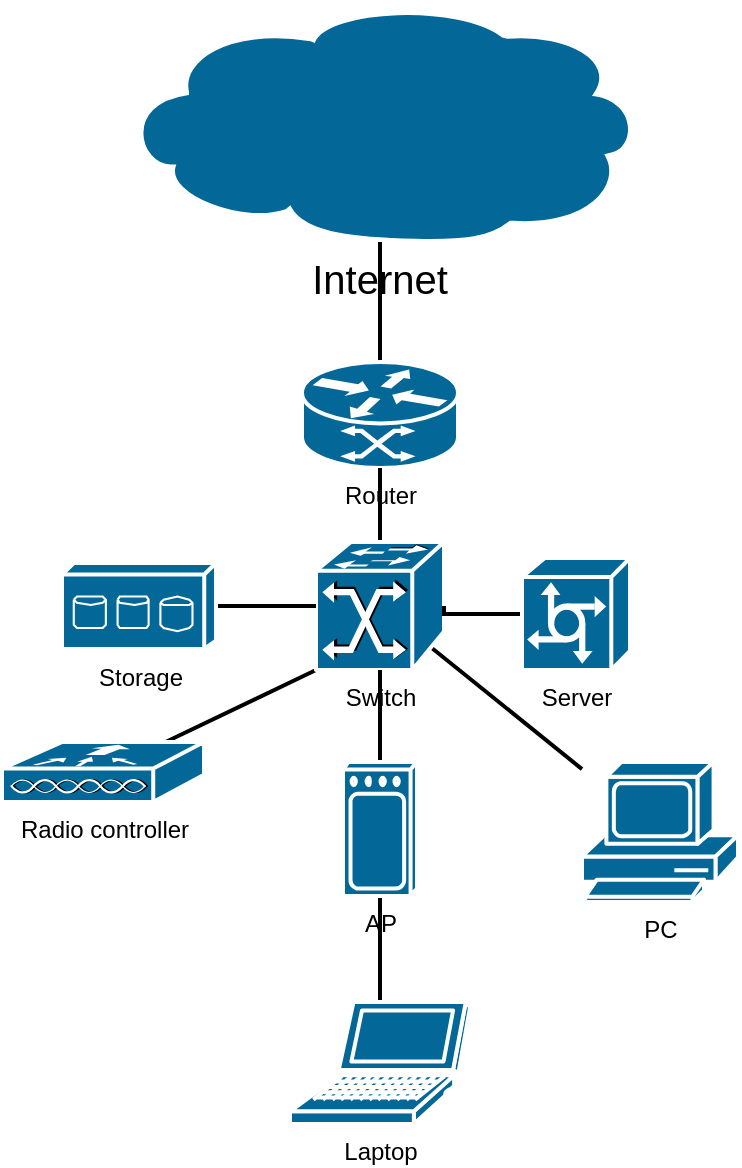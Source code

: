 <mxfile version="17.1.3" type="github">
  <diagram id="qBjELFsrdwZyzsJTaq2A" name="Page-1">
    <mxGraphModel dx="1422" dy="762" grid="1" gridSize="10" guides="1" tooltips="1" connect="1" arrows="1" fold="1" page="1" pageScale="1" pageWidth="850" pageHeight="1100" math="0" shadow="0">
      <root>
        <mxCell id="0" />
        <mxCell id="1" parent="0" />
        <mxCell id="umceRCvuKG1n-gRKPRjH-23" value="&lt;font style=&quot;font-size: 20px&quot;&gt;Internet&lt;/font&gt;" style="shape=mxgraph.cisco.storage.cloud;sketch=0;pointerEvents=1;dashed=0;fillColor=#036897;strokeColor=#ffffff;strokeWidth=2;verticalLabelPosition=bottom;verticalAlign=top;align=center;outlineConnect=0;html=1;whiteSpace=wrap;" vertex="1" parent="1">
          <mxGeometry x="289" y="380" width="260" height="120" as="geometry" />
        </mxCell>
        <mxCell id="umceRCvuKG1n-gRKPRjH-25" style="edgeStyle=orthogonalEdgeStyle;rounded=0;orthogonalLoop=1;jettySize=auto;html=1;exitX=0.5;exitY=0;exitDx=0;exitDy=0;exitPerimeter=0;endArrow=none;endFill=0;strokeWidth=2;" edge="1" parent="1" source="umceRCvuKG1n-gRKPRjH-24" target="umceRCvuKG1n-gRKPRjH-23">
          <mxGeometry relative="1" as="geometry">
            <mxPoint x="429" y="510" as="targetPoint" />
          </mxGeometry>
        </mxCell>
        <mxCell id="umceRCvuKG1n-gRKPRjH-24" value="Router&lt;br&gt;&lt;font style=&quot;font-size: 20px&quot;&gt;&lt;br&gt;&lt;br&gt;&lt;/font&gt;" style="shape=mxgraph.cisco.routers.atm_router;sketch=0;html=1;pointerEvents=1;dashed=0;fillColor=#036897;strokeColor=#ffffff;strokeWidth=2;verticalLabelPosition=bottom;verticalAlign=top;align=center;outlineConnect=0;" vertex="1" parent="1">
          <mxGeometry x="380" y="560" width="78" height="53" as="geometry" />
        </mxCell>
        <mxCell id="umceRCvuKG1n-gRKPRjH-27" style="edgeStyle=orthogonalEdgeStyle;rounded=0;orthogonalLoop=1;jettySize=auto;html=1;exitX=0.5;exitY=0;exitDx=0;exitDy=0;exitPerimeter=0;entryX=0.5;entryY=1;entryDx=0;entryDy=0;entryPerimeter=0;endArrow=none;endFill=0;strokeWidth=2;" edge="1" parent="1" source="umceRCvuKG1n-gRKPRjH-26" target="umceRCvuKG1n-gRKPRjH-24">
          <mxGeometry relative="1" as="geometry" />
        </mxCell>
        <mxCell id="umceRCvuKG1n-gRKPRjH-35" style="edgeStyle=none;rounded=0;orthogonalLoop=1;jettySize=auto;html=1;exitX=0;exitY=1;exitDx=0;exitDy=0;exitPerimeter=0;endArrow=none;endFill=0;strokeWidth=2;" edge="1" parent="1" source="umceRCvuKG1n-gRKPRjH-26" target="umceRCvuKG1n-gRKPRjH-34">
          <mxGeometry relative="1" as="geometry" />
        </mxCell>
        <mxCell id="umceRCvuKG1n-gRKPRjH-37" style="edgeStyle=none;rounded=0;orthogonalLoop=1;jettySize=auto;html=1;exitX=0.895;exitY=0.82;exitDx=0;exitDy=0;exitPerimeter=0;endArrow=none;endFill=0;strokeWidth=2;" edge="1" parent="1" source="umceRCvuKG1n-gRKPRjH-26" target="umceRCvuKG1n-gRKPRjH-36">
          <mxGeometry relative="1" as="geometry" />
        </mxCell>
        <mxCell id="umceRCvuKG1n-gRKPRjH-26" value="Switch&lt;br&gt;" style="shape=mxgraph.cisco.switches.atm_fast_gigabit_etherswitch;sketch=0;html=1;pointerEvents=1;dashed=0;fillColor=#036897;strokeColor=#ffffff;strokeWidth=2;verticalLabelPosition=bottom;verticalAlign=top;align=center;outlineConnect=0;" vertex="1" parent="1">
          <mxGeometry x="387" y="650" width="64" height="64" as="geometry" />
        </mxCell>
        <mxCell id="umceRCvuKG1n-gRKPRjH-31" style="edgeStyle=orthogonalEdgeStyle;rounded=0;orthogonalLoop=1;jettySize=auto;html=1;exitX=1;exitY=0.5;exitDx=0;exitDy=0;exitPerimeter=0;endArrow=none;endFill=0;strokeWidth=2;" edge="1" parent="1" source="umceRCvuKG1n-gRKPRjH-28" target="umceRCvuKG1n-gRKPRjH-26">
          <mxGeometry relative="1" as="geometry" />
        </mxCell>
        <mxCell id="umceRCvuKG1n-gRKPRjH-28" value="Storage" style="shape=mxgraph.cisco.storage.fc_storage;sketch=0;html=1;pointerEvents=1;dashed=0;fillColor=#036897;strokeColor=#ffffff;strokeWidth=2;verticalLabelPosition=bottom;verticalAlign=top;align=center;outlineConnect=0;" vertex="1" parent="1">
          <mxGeometry x="260" y="660.5" width="77" height="43" as="geometry" />
        </mxCell>
        <mxCell id="umceRCvuKG1n-gRKPRjH-33" style="edgeStyle=orthogonalEdgeStyle;rounded=0;orthogonalLoop=1;jettySize=auto;html=1;exitX=0.5;exitY=0;exitDx=0;exitDy=0;exitPerimeter=0;endArrow=none;endFill=0;strokeWidth=2;" edge="1" parent="1" source="umceRCvuKG1n-gRKPRjH-29" target="umceRCvuKG1n-gRKPRjH-26">
          <mxGeometry relative="1" as="geometry" />
        </mxCell>
        <mxCell id="umceRCvuKG1n-gRKPRjH-39" style="edgeStyle=none;rounded=0;orthogonalLoop=1;jettySize=auto;html=1;exitX=0.5;exitY=1;exitDx=0;exitDy=0;exitPerimeter=0;entryX=0.5;entryY=0;entryDx=0;entryDy=0;entryPerimeter=0;endArrow=none;endFill=0;strokeWidth=2;" edge="1" parent="1" source="umceRCvuKG1n-gRKPRjH-29" target="umceRCvuKG1n-gRKPRjH-38">
          <mxGeometry relative="1" as="geometry" />
        </mxCell>
        <mxCell id="umceRCvuKG1n-gRKPRjH-29" value="AP&lt;br&gt;" style="shape=mxgraph.cisco.wireless.wireless;sketch=0;html=1;pointerEvents=1;dashed=0;fillColor=#036897;strokeColor=#ffffff;strokeWidth=2;verticalLabelPosition=bottom;verticalAlign=top;align=center;outlineConnect=0;" vertex="1" parent="1">
          <mxGeometry x="400.5" y="760" width="37" height="67" as="geometry" />
        </mxCell>
        <mxCell id="umceRCvuKG1n-gRKPRjH-32" style="edgeStyle=orthogonalEdgeStyle;rounded=0;orthogonalLoop=1;jettySize=auto;html=1;exitX=0;exitY=0.5;exitDx=0;exitDy=0;exitPerimeter=0;entryX=1;entryY=0.5;entryDx=0;entryDy=0;entryPerimeter=0;endArrow=none;endFill=0;strokeWidth=2;" edge="1" parent="1" source="umceRCvuKG1n-gRKPRjH-30" target="umceRCvuKG1n-gRKPRjH-26">
          <mxGeometry relative="1" as="geometry" />
        </mxCell>
        <mxCell id="umceRCvuKG1n-gRKPRjH-30" value="Server" style="shape=mxgraph.cisco.servers.communications_server;sketch=0;html=1;pointerEvents=1;dashed=0;fillColor=#036897;strokeColor=#ffffff;strokeWidth=2;verticalLabelPosition=bottom;verticalAlign=top;align=center;outlineConnect=0;" vertex="1" parent="1">
          <mxGeometry x="490" y="658" width="54" height="56" as="geometry" />
        </mxCell>
        <mxCell id="umceRCvuKG1n-gRKPRjH-34" value="Radio controller" style="shape=mxgraph.cisco.wireless.wlan_controller;sketch=0;html=1;pointerEvents=1;dashed=0;fillColor=#036897;strokeColor=#ffffff;strokeWidth=2;verticalLabelPosition=bottom;verticalAlign=top;align=center;outlineConnect=0;" vertex="1" parent="1">
          <mxGeometry x="230" y="750" width="101" height="30" as="geometry" />
        </mxCell>
        <mxCell id="umceRCvuKG1n-gRKPRjH-36" value="PC" style="shape=mxgraph.cisco.computers_and_peripherals.pc;sketch=0;html=1;pointerEvents=1;dashed=0;fillColor=#036897;strokeColor=#ffffff;strokeWidth=2;verticalLabelPosition=bottom;verticalAlign=top;align=center;outlineConnect=0;" vertex="1" parent="1">
          <mxGeometry x="520" y="760" width="78" height="70" as="geometry" />
        </mxCell>
        <mxCell id="umceRCvuKG1n-gRKPRjH-38" value="Laptop" style="shape=mxgraph.cisco.computers_and_peripherals.laptop;sketch=0;html=1;pointerEvents=1;dashed=0;fillColor=#036897;strokeColor=#ffffff;strokeWidth=2;verticalLabelPosition=bottom;verticalAlign=top;align=center;outlineConnect=0;" vertex="1" parent="1">
          <mxGeometry x="374" y="880" width="90" height="61" as="geometry" />
        </mxCell>
      </root>
    </mxGraphModel>
  </diagram>
</mxfile>
